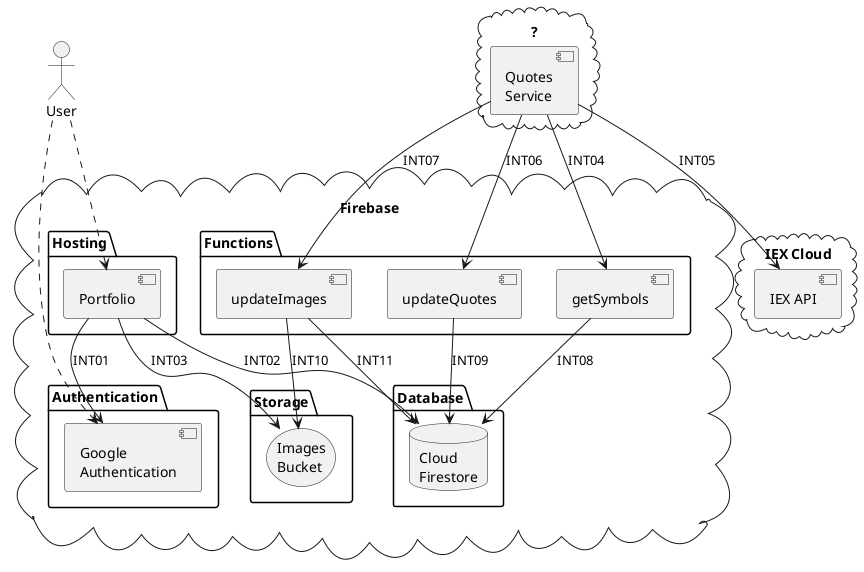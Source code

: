 @startuml

actor User

cloud Firebase {
    package Authentication {
        component "Google\nAuthentication" as GoogleAuth
    }

    package Database {
        database "Cloud\nFirestore" as CloudFirestore
    }

    package Functions {
        component getSymbols
        component updateImages
        component updateQuotes
    }

    package Hosting {
        component Portfolio
    }

    package Storage {
        storage "Images\nBucket" as ImagesBucket
    }
}

cloud "?" {
    component "Quotes\nService" as QuotesService
}

cloud "IEX Cloud" {
    component "IEX API" as IexApi
}

User ..> Portfolio
User ..> GoogleAuth

Portfolio --> GoogleAuth : INT01
Portfolio --> CloudFirestore : INT02
Portfolio --> ImagesBucket : INT03

QuotesService --> getSymbols : INT04
QuotesService --> IexApi : INT05
QuotesService --> updateQuotes : INT06
QuotesService --> updateImages : INT07

getSymbols --> CloudFirestore : INT08

updateQuotes --> CloudFirestore : INT09

updateImages --> ImagesBucket : INT10
updateImages --> CloudFirestore : INT11

@enduml

